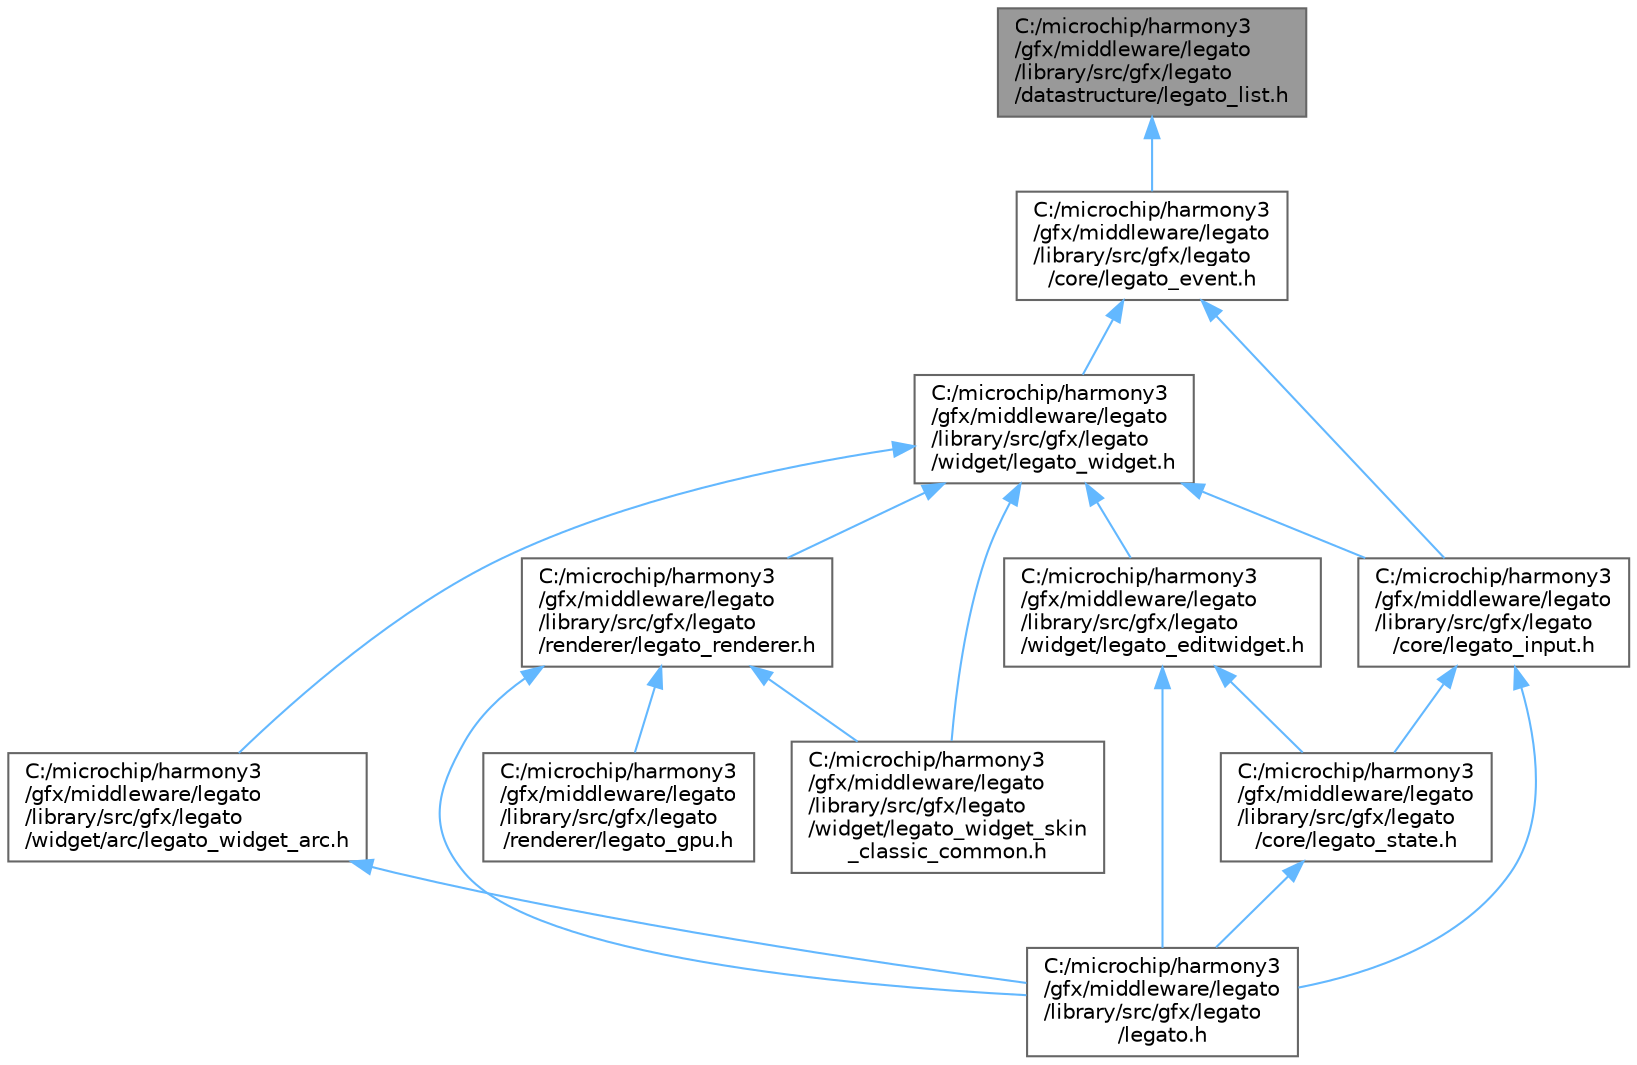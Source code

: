 digraph "C:/microchip/harmony3/gfx/middleware/legato/library/src/gfx/legato/datastructure/legato_list.h"
{
 // INTERACTIVE_SVG=YES
 // LATEX_PDF_SIZE
  bgcolor="transparent";
  edge [fontname=Helvetica,fontsize=10,labelfontname=Helvetica,labelfontsize=10];
  node [fontname=Helvetica,fontsize=10,shape=box,height=0.2,width=0.4];
  Node1 [label="C:/microchip/harmony3\l/gfx/middleware/legato\l/library/src/gfx/legato\l/datastructure/legato_list.h",height=0.2,width=0.4,color="gray40", fillcolor="grey60", style="filled", fontcolor="black",tooltip="A linked list implementation."];
  Node1 -> Node2 [dir="back",color="steelblue1",style="solid"];
  Node2 [label="C:/microchip/harmony3\l/gfx/middleware/legato\l/library/src/gfx/legato\l/core/legato_event.h",height=0.2,width=0.4,color="grey40", fillcolor="white", style="filled",URL="$legato__event_8h.html",tooltip="Legato event definitions."];
  Node2 -> Node3 [dir="back",color="steelblue1",style="solid"];
  Node3 [label="C:/microchip/harmony3\l/gfx/middleware/legato\l/library/src/gfx/legato\l/core/legato_input.h",height=0.2,width=0.4,color="grey40", fillcolor="white", style="filled",URL="$legato__input_8h.html",tooltip="Legato input definitions."];
  Node3 -> Node4 [dir="back",color="steelblue1",style="solid"];
  Node4 [label="C:/microchip/harmony3\l/gfx/middleware/legato\l/library/src/gfx/legato\l/core/legato_state.h",height=0.2,width=0.4,color="grey40", fillcolor="white", style="filled",URL="$legato__state_8h.html",tooltip=" "];
  Node4 -> Node5 [dir="back",color="steelblue1",style="solid"];
  Node5 [label="C:/microchip/harmony3\l/gfx/middleware/legato\l/library/src/gfx/legato\l/legato.h",height=0.2,width=0.4,color="grey40", fillcolor="white", style="filled",URL="$legato_8h.html",tooltip="The header file joins all header files used in the graphics object library."];
  Node3 -> Node5 [dir="back",color="steelblue1",style="solid"];
  Node2 -> Node6 [dir="back",color="steelblue1",style="solid"];
  Node6 [label="C:/microchip/harmony3\l/gfx/middleware/legato\l/library/src/gfx/legato\l/widget/legato_widget.h",height=0.2,width=0.4,color="grey40", fillcolor="white", style="filled",URL="$legato__widget_8h.html",tooltip="Legato widget definitions."];
  Node6 -> Node3 [dir="back",color="steelblue1",style="solid"];
  Node6 -> Node7 [dir="back",color="steelblue1",style="solid"];
  Node7 [label="C:/microchip/harmony3\l/gfx/middleware/legato\l/library/src/gfx/legato\l/renderer/legato_renderer.h",height=0.2,width=0.4,color="grey40", fillcolor="white", style="filled",URL="$legato__renderer_8h.html",tooltip=" "];
  Node7 -> Node5 [dir="back",color="steelblue1",style="solid"];
  Node7 -> Node8 [dir="back",color="steelblue1",style="solid"];
  Node8 [label="C:/microchip/harmony3\l/gfx/middleware/legato\l/library/src/gfx/legato\l/renderer/legato_gpu.h",height=0.2,width=0.4,color="grey40", fillcolor="white", style="filled",URL="$legato__gpu_8h.html",tooltip="Defines wrapper for interfacing with Harmony GPU interface."];
  Node7 -> Node9 [dir="back",color="steelblue1",style="solid"];
  Node9 [label="C:/microchip/harmony3\l/gfx/middleware/legato\l/library/src/gfx/legato\l/widget/legato_widget_skin\l_classic_common.h",height=0.2,width=0.4,color="grey40", fillcolor="white", style="filled",URL="$legato__widget__skin__classic__common_8h.html",tooltip="Common functions for the classic widget skin."];
  Node6 -> Node10 [dir="back",color="steelblue1",style="solid"];
  Node10 [label="C:/microchip/harmony3\l/gfx/middleware/legato\l/library/src/gfx/legato\l/widget/arc/legato_widget_arc.h",height=0.2,width=0.4,color="grey40", fillcolor="white", style="filled",URL="$legato__widget__arc_8h.html",tooltip="Arc widget definitions and functions."];
  Node10 -> Node5 [dir="back",color="steelblue1",style="solid"];
  Node6 -> Node11 [dir="back",color="steelblue1",style="solid"];
  Node11 [label="C:/microchip/harmony3\l/gfx/middleware/legato\l/library/src/gfx/legato\l/widget/legato_editwidget.h",height=0.2,width=0.4,color="grey40", fillcolor="white", style="filled",URL="$legato__editwidget_8h.html",tooltip="Edit widget functions and definitions."];
  Node11 -> Node4 [dir="back",color="steelblue1",style="solid"];
  Node11 -> Node5 [dir="back",color="steelblue1",style="solid"];
  Node6 -> Node9 [dir="back",color="steelblue1",style="solid"];
}
